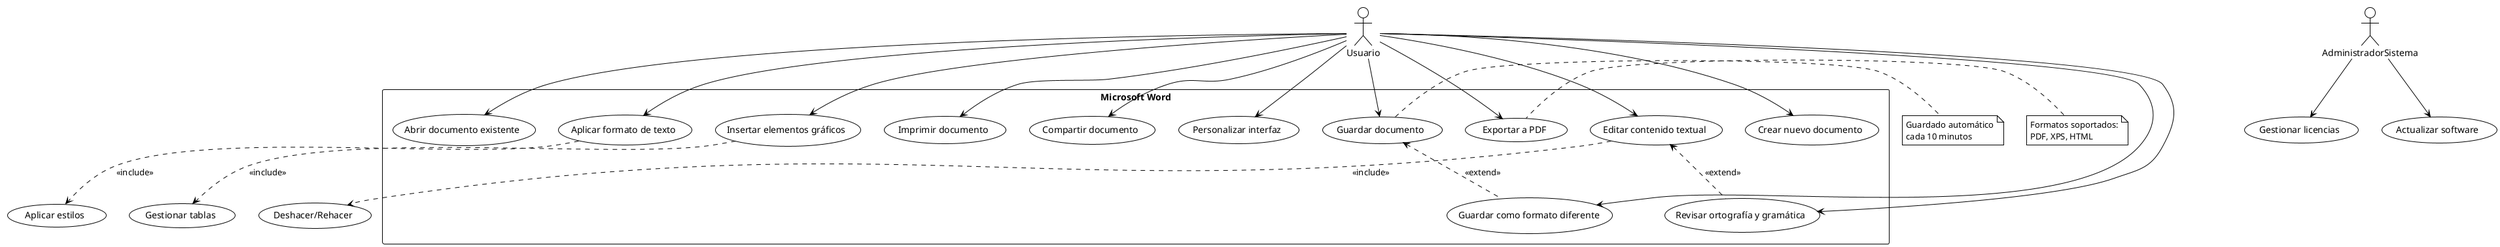 @startuml
!theme plain

actor Usuario
actor AdministradorSistema

  rectangle "Microsoft Word" {
(Crear nuevo documento) as crear
  (Abrir documento existente) as abrir
  (Guardar documento) as guardar
  (Guardar como formato diferente) as guardarComo
  (Editar contenido textual) as editar
  (Aplicar formato de texto) as formatear
  (Insertar elementos gráficos) as insertar
  (Revisar ortografía y gramática) as revisar
  (Imprimir documento) as imprimir
  (Compartir documento) as compartir
  (Personalizar interfaz) as personalizar
  (Exportar a PDF) as exportar
}

Usuario --> crear
Usuario --> abrir
Usuario --> guardar
Usuario --> guardarComo
Usuario --> editar
Usuario --> formatear
Usuario --> insertar
Usuario --> revisar
Usuario --> imprimir
Usuario --> compartir
Usuario --> personalizar
Usuario --> exportar

AdministradorSistema --> (Gestionar licencias)
AdministradorSistema --> (Actualizar software)

' Relaciones de extensión
guardarComo .u.> guardar : <<extend>>
revisar .u.> editar : <<extend>>

' Relaciones de inclusión
editar ..> (Deshacer/Rehacer) : <<include>>
formatear ..> (Aplicar estilos) : <<include>>
insertar ..> (Gestionar tablas) : <<include>>

note right of guardar
  Guardado automático
  cada 10 minutos
end note

note left of exportar
  Formatos soportados:
  PDF, XPS, HTML
end note

@enduml